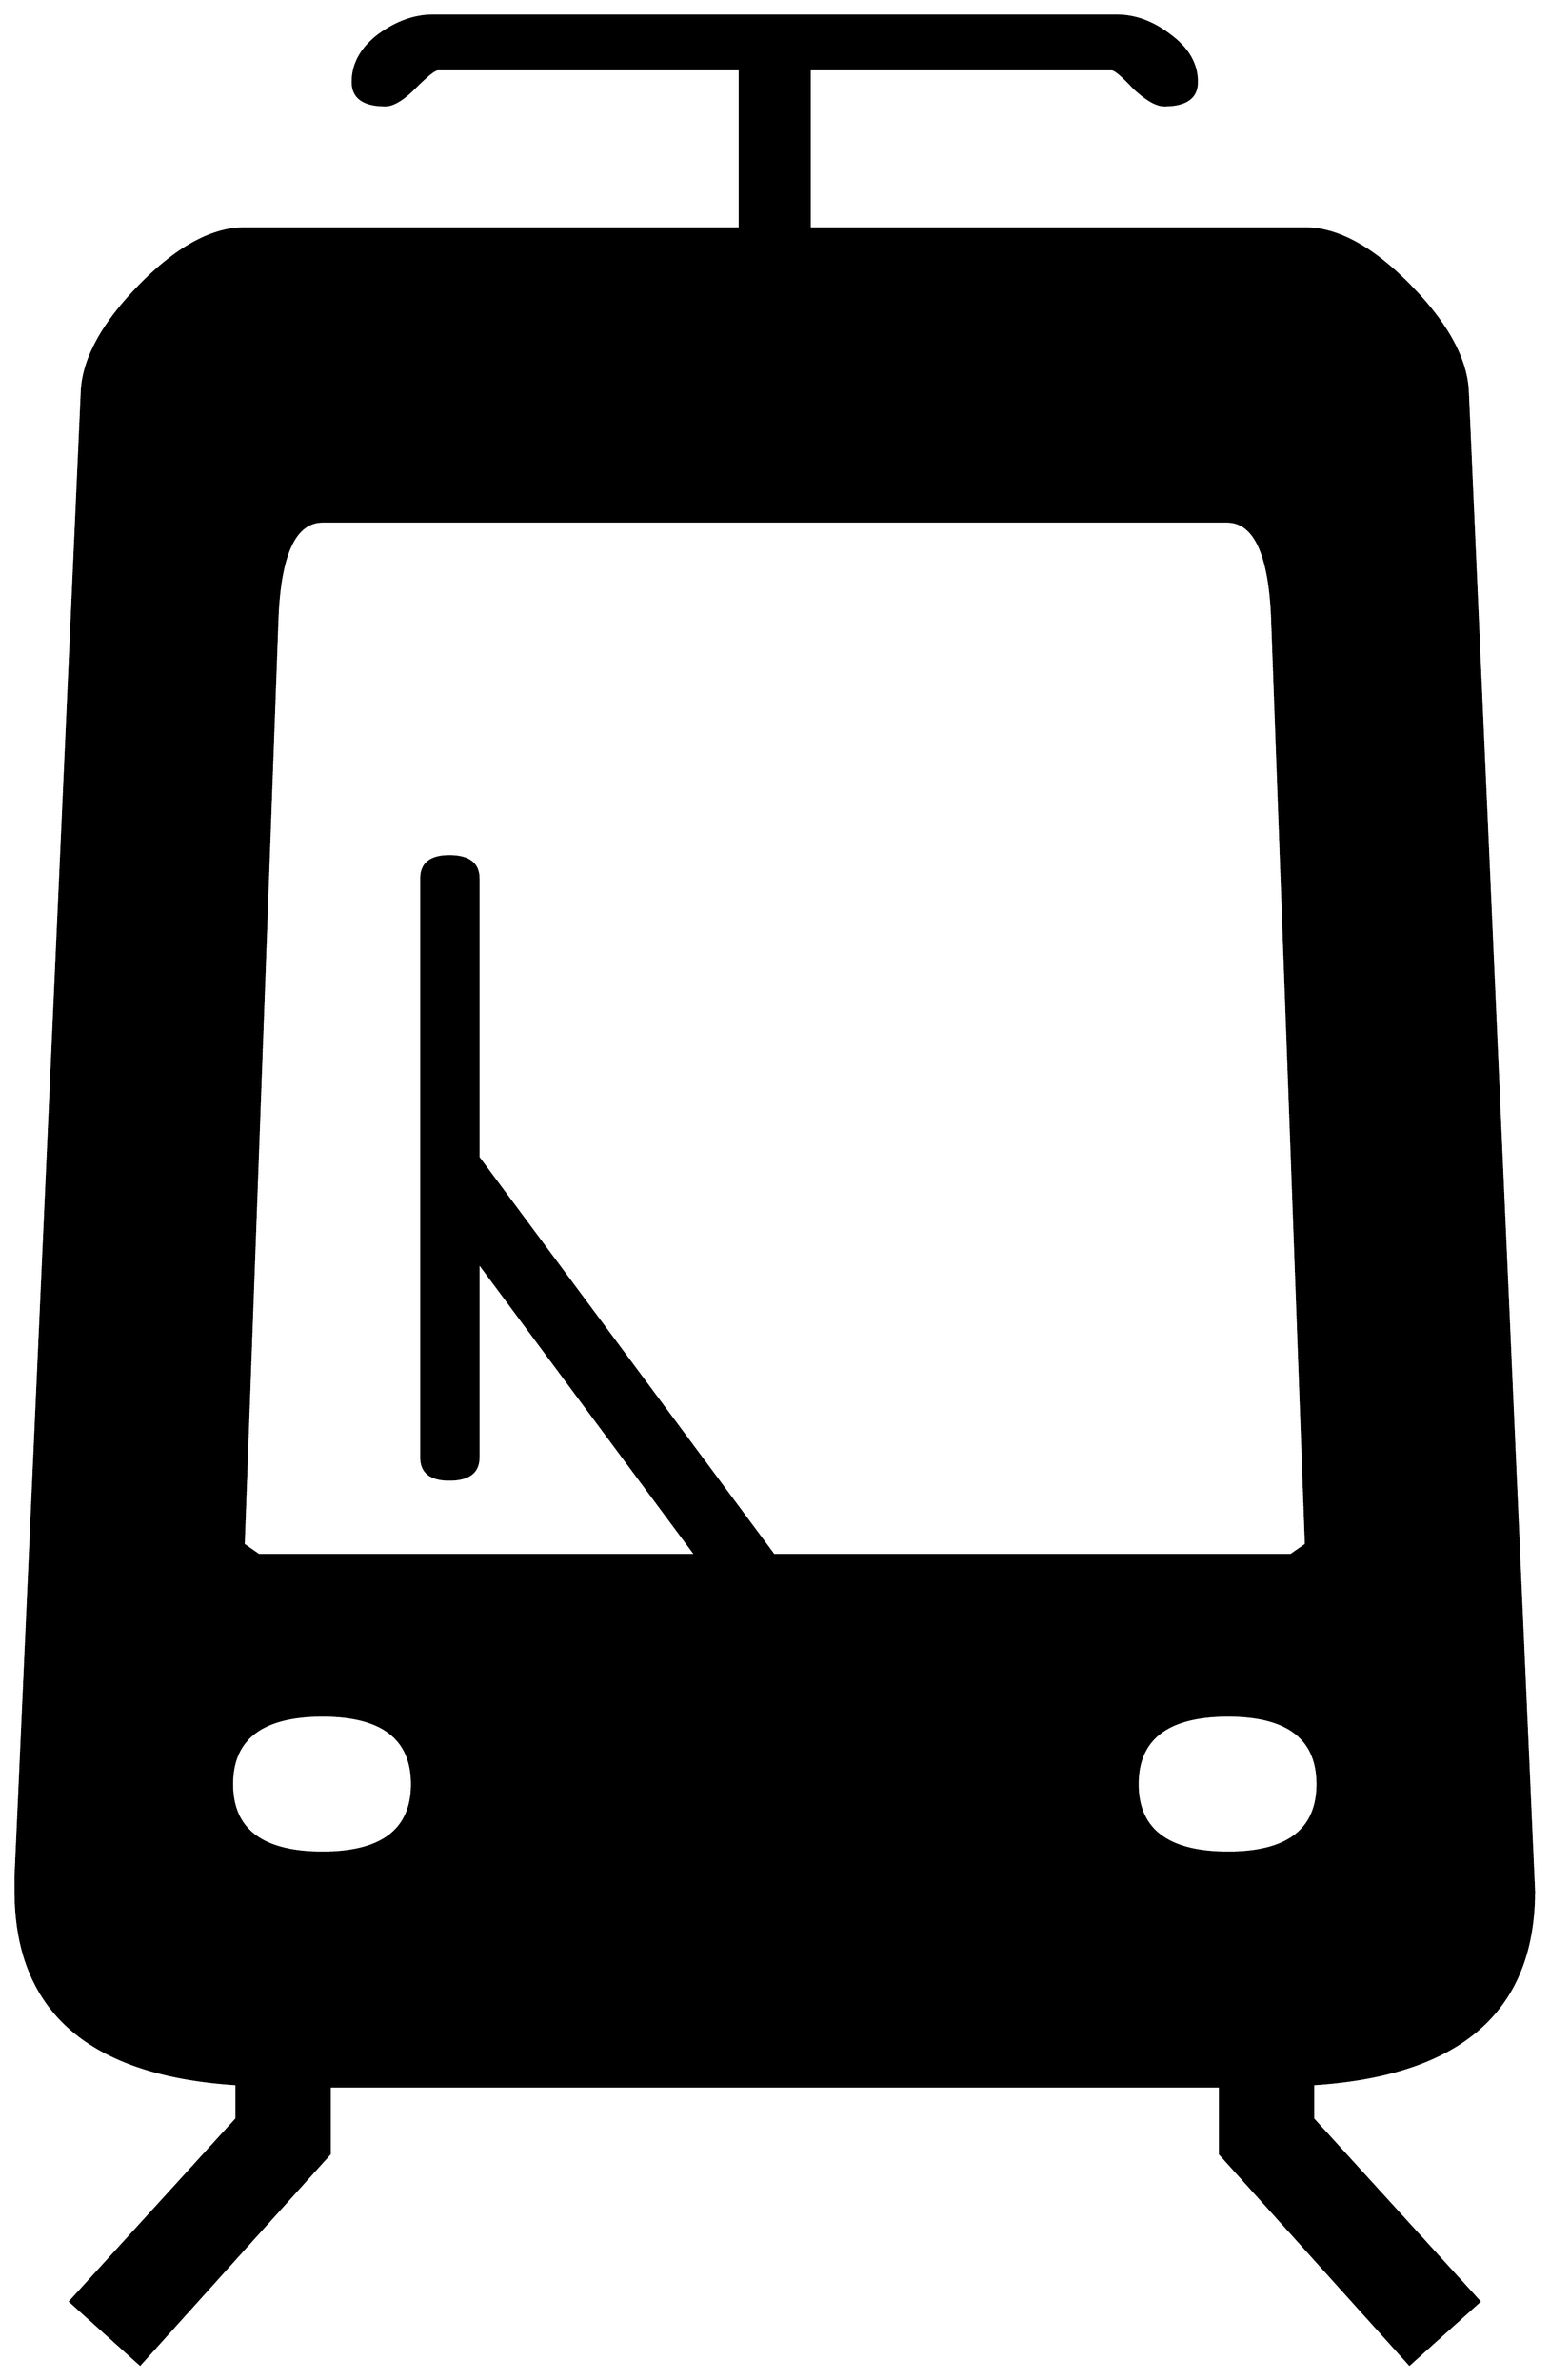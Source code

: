 


\begin{tikzpicture}[y=0.80pt, x=0.80pt, yscale=-1.0, xscale=1.0, inner sep=0pt, outer sep=0pt]
\begin{scope}[shift={(100.0,1707.0)},nonzero rule]
  \path[draw=.,fill=.,line width=1.600pt] (1418.0,20.0) .. controls
    (1418.0,122.667) and (1354.667,178.0) .. (1228.0,186.0) --
    (1228.0,216.0) -- (1371.0,373.0) -- (1311.0,427.0) --
    (1148.0,246.0) -- (1148.0,188.0) -- (382.0,188.0) --
    (382.0,246.0) -- (219.0,427.0) -- (159.0,373.0) --
    (302.0,216.0) -- (302.0,186.0) .. controls (175.333,178.0) and
    (112.0,122.667) .. (112.0,20.0) -- (112.0,7.0) --
    (169.0,-1270.0) .. controls (170.333,-1298.0) and
    (187.0,-1328.333) .. (219.0,-1361.0) .. controls
    (251.0,-1393.667) and (281.0,-1410.0) .. (309.0,-1410.0) --
    (735.0,-1410.0) -- (735.0,-1547.0) -- (475.0,-1547.0) ..
    controls (472.333,-1547.0) and (465.667,-1541.667) ..
    (455.0,-1531.0) .. controls (445.0,-1521.0) and
    (436.667,-1516.0) .. (430.0,-1516.0) .. controls
    (411.333,-1516.0) and (402.0,-1522.667) .. (402.0,-1536.0) ..
    controls (402.0,-1551.333) and (409.333,-1564.667) ..
    (424.0,-1576.0) .. controls (439.333,-1587.333) and
    (455.0,-1593.0) .. (471.0,-1593.0) -- (1059.0,-1593.0) ..
    controls (1075.0,-1593.0) and (1090.333,-1587.333) ..
    (1105.0,-1576.0) .. controls (1120.333,-1564.667) and
    (1128.0,-1551.333) .. (1128.0,-1536.0) .. controls
    (1128.0,-1522.667) and (1118.667,-1516.0) .. (1100.0,-1516.0) ..
    controls (1093.333,-1516.0) and (1084.667,-1521.0) ..
    (1074.0,-1531.0) .. controls (1064.0,-1541.667) and
    (1057.667,-1547.0) .. (1055.0,-1547.0) -- (795.0,-1547.0) --
    (795.0,-1410.0) -- (1221.0,-1410.0) .. controls
    (1249.0,-1410.0) and (1279.0,-1393.667) .. (1311.0,-1361.0) ..
    controls (1343.0,-1328.333) and (1359.667,-1298.0) ..
    (1361.0,-1270.0) -- (1418.0,20.0) -- cycle(1222.0,-278.0) --
    (1193.0,-1073.0) .. controls (1191.0,-1129.667) and
    (1178.0,-1158.0) .. (1154.0,-1158.0) -- (376.0,-1158.0) ..
    controls (352.0,-1158.0) and (339.0,-1129.667) ..
    (337.0,-1073.0) -- (308.0,-278.0) -- (321.0,-269.0) --
    (697.0,-269.0) -- (510.0,-521.0) -- (510.0,-353.0) ..
    controls (510.0,-340.333) and (501.667,-334.0) .. (485.0,-334.0)
    .. controls (469.0,-334.0) and (461.0,-340.333) ..
    (461.0,-353.0) -- (461.0,-851.0) .. controls (461.0,-863.667)
    and (469.0,-870.0) .. (485.0,-870.0) .. controls
    (501.667,-870.0) and (510.0,-863.667) .. (510.0,-851.0) --
    (510.0,-611.0) -- (764.0,-269.0) -- (1209.0,-269.0) --
    (1222.0,-278.0) -- cycle(1232.0,-72.0) .. controls
    (1232.0,-111.333) and (1206.333,-131.0) .. (1155.0,-131.0) ..
    controls (1103.0,-131.0) and (1077.0,-111.333) ..
    (1077.0,-72.0) .. controls (1077.0,-32.667) and (1103.0,-13.0)
    .. (1155.0,-13.0) .. controls (1206.333,-13.0) and
    (1232.0,-32.667) .. (1232.0,-72.0) -- cycle(453.0,-72.0) ..
    controls (453.0,-111.333) and (427.333,-131.0) .. (376.0,-131.0)
    .. controls (324.0,-131.0) and (298.0,-111.333) ..
    (298.0,-72.0) .. controls (298.0,-32.667) and (324.0,-13.0) ..
    (376.0,-13.0) .. controls (427.333,-13.0) and (453.0,-32.667) ..
    (453.0,-72.0) -- cycle;
\end{scope}

\end{tikzpicture}

